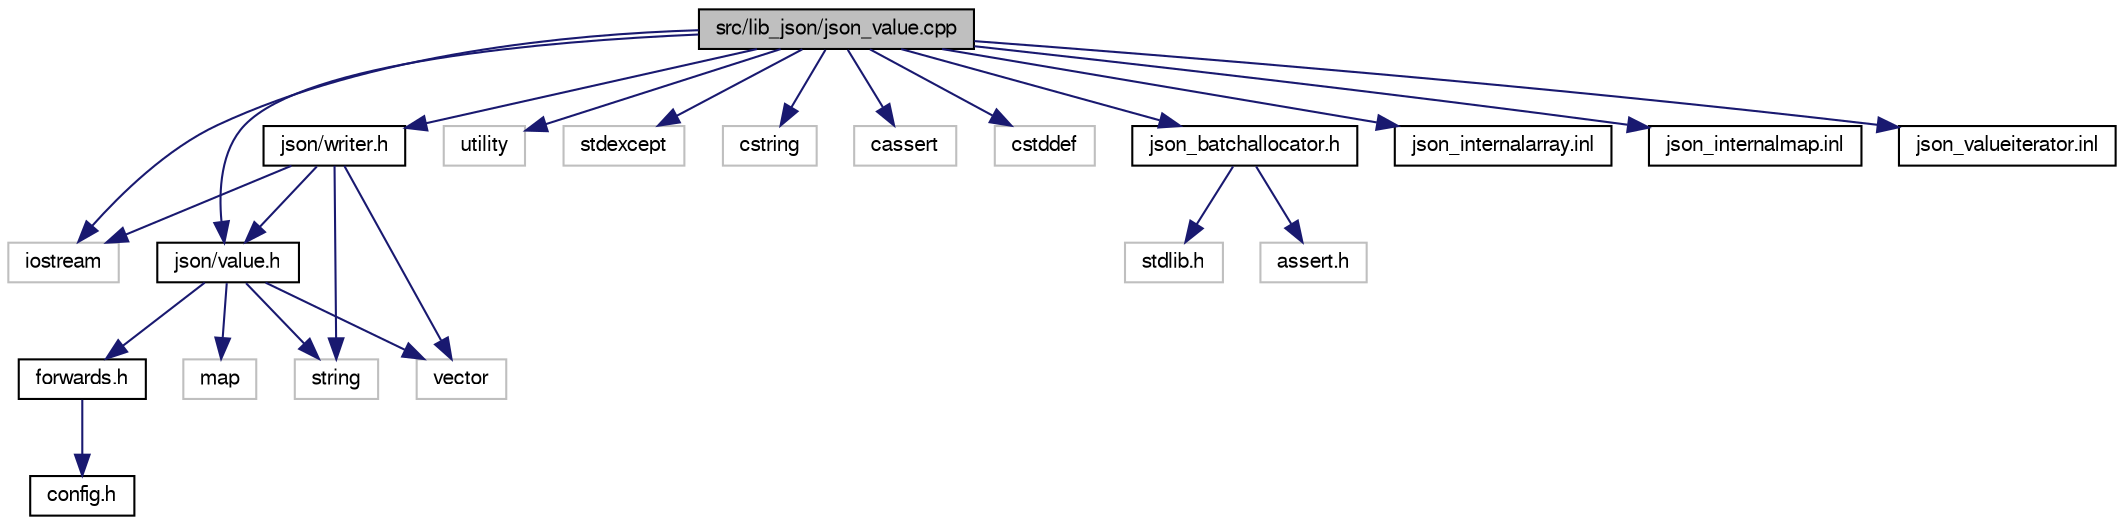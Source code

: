 digraph "src/lib_json/json_value.cpp"
{
  edge [fontname="FreeSans",fontsize="10",labelfontname="FreeSans",labelfontsize="10"];
  node [fontname="FreeSans",fontsize="10",shape=record];
  Node1 [label="src/lib_json/json_value.cpp",height=0.2,width=0.4,color="black", fillcolor="grey75", style="filled" fontcolor="black"];
  Node1 -> Node2 [color="midnightblue",fontsize="10",style="solid",fontname="FreeSans"];
  Node2 [label="iostream",height=0.2,width=0.4,color="grey75", fillcolor="white", style="filled"];
  Node1 -> Node3 [color="midnightblue",fontsize="10",style="solid",fontname="FreeSans"];
  Node3 [label="json/value.h",height=0.2,width=0.4,color="black", fillcolor="white", style="filled",URL="$value_8h.html"];
  Node3 -> Node4 [color="midnightblue",fontsize="10",style="solid",fontname="FreeSans"];
  Node4 [label="forwards.h",height=0.2,width=0.4,color="black", fillcolor="white", style="filled",URL="$forwards_8h.html"];
  Node4 -> Node5 [color="midnightblue",fontsize="10",style="solid",fontname="FreeSans"];
  Node5 [label="config.h",height=0.2,width=0.4,color="black", fillcolor="white", style="filled",URL="$config_8h.html"];
  Node3 -> Node6 [color="midnightblue",fontsize="10",style="solid",fontname="FreeSans"];
  Node6 [label="string",height=0.2,width=0.4,color="grey75", fillcolor="white", style="filled"];
  Node3 -> Node7 [color="midnightblue",fontsize="10",style="solid",fontname="FreeSans"];
  Node7 [label="vector",height=0.2,width=0.4,color="grey75", fillcolor="white", style="filled"];
  Node3 -> Node8 [color="midnightblue",fontsize="10",style="solid",fontname="FreeSans"];
  Node8 [label="map",height=0.2,width=0.4,color="grey75", fillcolor="white", style="filled"];
  Node1 -> Node9 [color="midnightblue",fontsize="10",style="solid",fontname="FreeSans"];
  Node9 [label="json/writer.h",height=0.2,width=0.4,color="black", fillcolor="white", style="filled",URL="$writer_8h.html"];
  Node9 -> Node3 [color="midnightblue",fontsize="10",style="solid",fontname="FreeSans"];
  Node9 -> Node7 [color="midnightblue",fontsize="10",style="solid",fontname="FreeSans"];
  Node9 -> Node6 [color="midnightblue",fontsize="10",style="solid",fontname="FreeSans"];
  Node9 -> Node2 [color="midnightblue",fontsize="10",style="solid",fontname="FreeSans"];
  Node1 -> Node10 [color="midnightblue",fontsize="10",style="solid",fontname="FreeSans"];
  Node10 [label="utility",height=0.2,width=0.4,color="grey75", fillcolor="white", style="filled"];
  Node1 -> Node11 [color="midnightblue",fontsize="10",style="solid",fontname="FreeSans"];
  Node11 [label="stdexcept",height=0.2,width=0.4,color="grey75", fillcolor="white", style="filled"];
  Node1 -> Node12 [color="midnightblue",fontsize="10",style="solid",fontname="FreeSans"];
  Node12 [label="cstring",height=0.2,width=0.4,color="grey75", fillcolor="white", style="filled"];
  Node1 -> Node13 [color="midnightblue",fontsize="10",style="solid",fontname="FreeSans"];
  Node13 [label="cassert",height=0.2,width=0.4,color="grey75", fillcolor="white", style="filled"];
  Node1 -> Node14 [color="midnightblue",fontsize="10",style="solid",fontname="FreeSans"];
  Node14 [label="cstddef",height=0.2,width=0.4,color="grey75", fillcolor="white", style="filled"];
  Node1 -> Node15 [color="midnightblue",fontsize="10",style="solid",fontname="FreeSans"];
  Node15 [label="json_batchallocator.h",height=0.2,width=0.4,color="black", fillcolor="white", style="filled",URL="$json__batchallocator_8h.html"];
  Node15 -> Node16 [color="midnightblue",fontsize="10",style="solid",fontname="FreeSans"];
  Node16 [label="stdlib.h",height=0.2,width=0.4,color="grey75", fillcolor="white", style="filled"];
  Node15 -> Node17 [color="midnightblue",fontsize="10",style="solid",fontname="FreeSans"];
  Node17 [label="assert.h",height=0.2,width=0.4,color="grey75", fillcolor="white", style="filled"];
  Node1 -> Node18 [color="midnightblue",fontsize="10",style="solid",fontname="FreeSans"];
  Node18 [label="json_internalarray.inl",height=0.2,width=0.4,color="black", fillcolor="white", style="filled",URL="$json__internalarray_8inl.html"];
  Node1 -> Node19 [color="midnightblue",fontsize="10",style="solid",fontname="FreeSans"];
  Node19 [label="json_internalmap.inl",height=0.2,width=0.4,color="black", fillcolor="white", style="filled",URL="$json__internalmap_8inl.html"];
  Node1 -> Node20 [color="midnightblue",fontsize="10",style="solid",fontname="FreeSans"];
  Node20 [label="json_valueiterator.inl",height=0.2,width=0.4,color="black", fillcolor="white", style="filled",URL="$json__valueiterator_8inl.html"];
}
